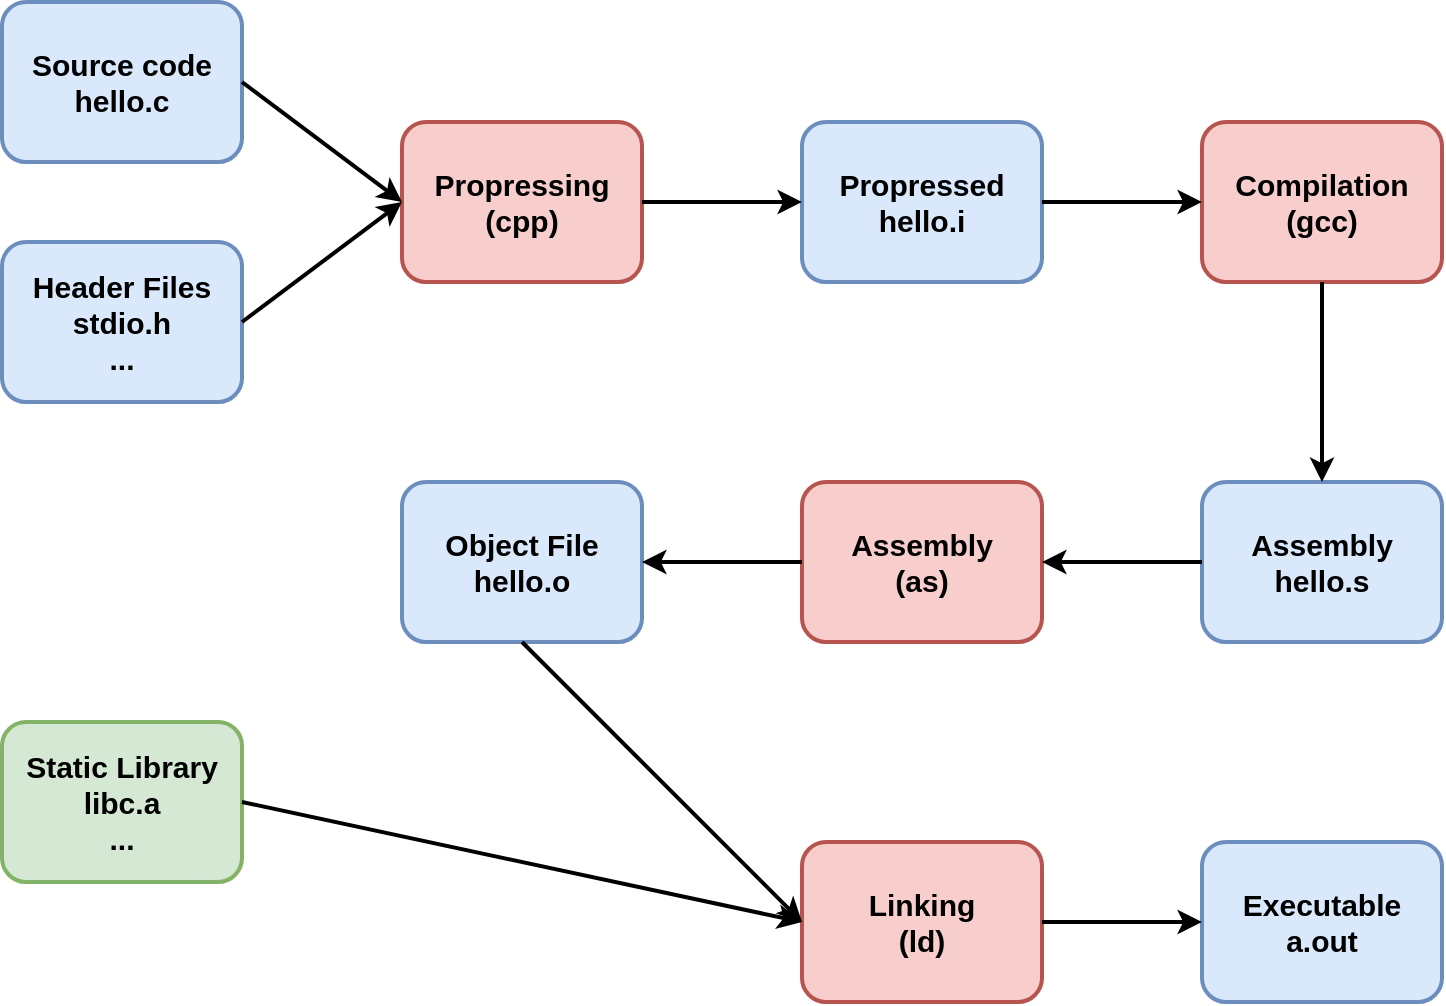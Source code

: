 <mxfile version="20.8.3" type="github">
  <diagram id="uWp80mwzBpb_2XNW5zBk" name="第 1 页">
    <mxGraphModel dx="295" dy="698" grid="1" gridSize="10" guides="1" tooltips="1" connect="1" arrows="1" fold="1" page="1" pageScale="1" pageWidth="827" pageHeight="1169" math="0" shadow="0">
      <root>
        <mxCell id="0" />
        <mxCell id="1" parent="0" />
        <mxCell id="LjfNCw7-rI7ph9ImsVuL-1" value="Source code&lt;br&gt;hello.c" style="rounded=1;whiteSpace=wrap;html=1;strokeWidth=2;fillWeight=4;hachureGap=8;hachureAngle=45;fillColor=#dae8fc;strokeColor=#6c8ebf;fontSize=15;fontStyle=1" vertex="1" parent="1">
          <mxGeometry x="1160" y="120" width="120" height="80" as="geometry" />
        </mxCell>
        <mxCell id="LjfNCw7-rI7ph9ImsVuL-2" value="Propressing&lt;br&gt;(cpp)" style="rounded=1;whiteSpace=wrap;html=1;strokeWidth=2;fillWeight=4;hachureGap=8;hachureAngle=45;fillColor=#f8cecc;strokeColor=#b85450;fontSize=15;fontStyle=1" vertex="1" parent="1">
          <mxGeometry x="1360" y="180" width="120" height="80" as="geometry" />
        </mxCell>
        <mxCell id="LjfNCw7-rI7ph9ImsVuL-3" value="" style="endArrow=classic;html=1;rounded=0;strokeWidth=2;exitX=1;exitY=0.5;exitDx=0;exitDy=0;entryX=0;entryY=0.5;entryDx=0;entryDy=0;" edge="1" parent="1" source="LjfNCw7-rI7ph9ImsVuL-1" target="LjfNCw7-rI7ph9ImsVuL-2">
          <mxGeometry width="50" height="50" relative="1" as="geometry">
            <mxPoint x="1120" y="120" as="sourcePoint" />
            <mxPoint x="1170" y="70" as="targetPoint" />
          </mxGeometry>
        </mxCell>
        <mxCell id="LjfNCw7-rI7ph9ImsVuL-5" value="Header Files&lt;br&gt;stdio.h&lt;br&gt;..." style="rounded=1;whiteSpace=wrap;html=1;strokeWidth=2;fillWeight=4;hachureGap=8;hachureAngle=45;fillColor=#dae8fc;strokeColor=#6c8ebf;fontSize=15;fontStyle=1" vertex="1" parent="1">
          <mxGeometry x="1160" y="240" width="120" height="80" as="geometry" />
        </mxCell>
        <mxCell id="LjfNCw7-rI7ph9ImsVuL-6" value="Object File&lt;br&gt;hello.o" style="rounded=1;whiteSpace=wrap;html=1;strokeWidth=2;fillWeight=4;hachureGap=8;hachureAngle=45;fillColor=#dae8fc;strokeColor=#6c8ebf;fontSize=15;fontStyle=1" vertex="1" parent="1">
          <mxGeometry x="1360" y="360" width="120" height="80" as="geometry" />
        </mxCell>
        <mxCell id="LjfNCw7-rI7ph9ImsVuL-7" value="Compilation&lt;br&gt;(gcc)" style="rounded=1;whiteSpace=wrap;html=1;strokeWidth=2;fillWeight=4;hachureGap=8;hachureAngle=45;fillColor=#f8cecc;strokeColor=#b85450;fontSize=15;fontStyle=1" vertex="1" parent="1">
          <mxGeometry x="1760" y="180" width="120" height="80" as="geometry" />
        </mxCell>
        <mxCell id="LjfNCw7-rI7ph9ImsVuL-8" value="Assembly&lt;br&gt;(as)" style="rounded=1;whiteSpace=wrap;html=1;strokeWidth=2;fillWeight=4;hachureGap=8;hachureAngle=45;fillColor=#f8cecc;strokeColor=#b85450;fontSize=15;fontStyle=1" vertex="1" parent="1">
          <mxGeometry x="1560" y="360" width="120" height="80" as="geometry" />
        </mxCell>
        <mxCell id="LjfNCw7-rI7ph9ImsVuL-9" value="Linking&lt;br&gt;(ld)" style="rounded=1;whiteSpace=wrap;html=1;strokeWidth=2;fillWeight=4;hachureGap=8;hachureAngle=45;fillColor=#f8cecc;strokeColor=#b85450;fontSize=15;fontStyle=1" vertex="1" parent="1">
          <mxGeometry x="1560" y="540" width="120" height="80" as="geometry" />
        </mxCell>
        <mxCell id="LjfNCw7-rI7ph9ImsVuL-10" value="Propressed&lt;br&gt;hello.i" style="rounded=1;whiteSpace=wrap;html=1;strokeWidth=2;fillWeight=4;hachureGap=8;hachureAngle=45;fillColor=#dae8fc;strokeColor=#6c8ebf;fontSize=15;fontStyle=1" vertex="1" parent="1">
          <mxGeometry x="1560" y="180" width="120" height="80" as="geometry" />
        </mxCell>
        <mxCell id="LjfNCw7-rI7ph9ImsVuL-11" value="" style="endArrow=classic;html=1;rounded=0;strokeWidth=2;exitX=1;exitY=0.5;exitDx=0;exitDy=0;entryX=0;entryY=0.5;entryDx=0;entryDy=0;" edge="1" parent="1" source="LjfNCw7-rI7ph9ImsVuL-5" target="LjfNCw7-rI7ph9ImsVuL-2">
          <mxGeometry width="50" height="50" relative="1" as="geometry">
            <mxPoint x="1395" y="410" as="sourcePoint" />
            <mxPoint x="1445" y="360" as="targetPoint" />
          </mxGeometry>
        </mxCell>
        <mxCell id="LjfNCw7-rI7ph9ImsVuL-12" value="" style="endArrow=classic;html=1;rounded=0;strokeWidth=2;exitX=1;exitY=0.5;exitDx=0;exitDy=0;entryX=0;entryY=0.5;entryDx=0;entryDy=0;" edge="1" parent="1" source="LjfNCw7-rI7ph9ImsVuL-2" target="LjfNCw7-rI7ph9ImsVuL-10">
          <mxGeometry width="50" height="50" relative="1" as="geometry">
            <mxPoint x="1890" y="130" as="sourcePoint" />
            <mxPoint x="1940" y="80" as="targetPoint" />
          </mxGeometry>
        </mxCell>
        <mxCell id="LjfNCw7-rI7ph9ImsVuL-13" value="" style="endArrow=classic;html=1;rounded=0;strokeWidth=2;exitX=1;exitY=0.5;exitDx=0;exitDy=0;entryX=0;entryY=0.5;entryDx=0;entryDy=0;" edge="1" parent="1" source="LjfNCw7-rI7ph9ImsVuL-10" target="LjfNCw7-rI7ph9ImsVuL-7">
          <mxGeometry width="50" height="50" relative="1" as="geometry">
            <mxPoint x="1740" y="470" as="sourcePoint" />
            <mxPoint x="1790" y="420" as="targetPoint" />
          </mxGeometry>
        </mxCell>
        <mxCell id="LjfNCw7-rI7ph9ImsVuL-14" value="Assembly&lt;br&gt;hello.s" style="rounded=1;whiteSpace=wrap;html=1;strokeWidth=2;fillWeight=4;hachureGap=8;hachureAngle=45;fillColor=#dae8fc;strokeColor=#6c8ebf;fontSize=15;fontStyle=1" vertex="1" parent="1">
          <mxGeometry x="1760" y="360" width="120" height="80" as="geometry" />
        </mxCell>
        <mxCell id="LjfNCw7-rI7ph9ImsVuL-15" value="" style="endArrow=classic;html=1;rounded=0;strokeWidth=2;exitX=0;exitY=0.5;exitDx=0;exitDy=0;entryX=1;entryY=0.5;entryDx=0;entryDy=0;" edge="1" parent="1" source="LjfNCw7-rI7ph9ImsVuL-14" target="LjfNCw7-rI7ph9ImsVuL-8">
          <mxGeometry width="50" height="50" relative="1" as="geometry">
            <mxPoint x="1410" y="500" as="sourcePoint" />
            <mxPoint x="1460" y="450" as="targetPoint" />
          </mxGeometry>
        </mxCell>
        <mxCell id="LjfNCw7-rI7ph9ImsVuL-16" value="" style="endArrow=classic;html=1;rounded=0;strokeWidth=2;exitX=0;exitY=0.5;exitDx=0;exitDy=0;entryX=1;entryY=0.5;entryDx=0;entryDy=0;" edge="1" parent="1" source="LjfNCw7-rI7ph9ImsVuL-8" target="LjfNCw7-rI7ph9ImsVuL-6">
          <mxGeometry width="50" height="50" relative="1" as="geometry">
            <mxPoint x="1480" y="510" as="sourcePoint" />
            <mxPoint x="1530" y="460" as="targetPoint" />
          </mxGeometry>
        </mxCell>
        <mxCell id="LjfNCw7-rI7ph9ImsVuL-17" value="Static Library&lt;br&gt;libc.a&lt;br&gt;..." style="rounded=1;whiteSpace=wrap;html=1;strokeWidth=2;fillWeight=4;hachureGap=8;hachureAngle=45;fillColor=#d5e8d4;strokeColor=#82b366;fontSize=15;fontStyle=1" vertex="1" parent="1">
          <mxGeometry x="1160" y="480" width="120" height="80" as="geometry" />
        </mxCell>
        <mxCell id="LjfNCw7-rI7ph9ImsVuL-18" value="Executable&lt;br&gt;a.out" style="rounded=1;whiteSpace=wrap;html=1;strokeWidth=2;fillWeight=4;hachureGap=8;hachureAngle=45;fillColor=#dae8fc;strokeColor=#6c8ebf;fontSize=15;fontStyle=1" vertex="1" parent="1">
          <mxGeometry x="1760" y="540" width="120" height="80" as="geometry" />
        </mxCell>
        <mxCell id="LjfNCw7-rI7ph9ImsVuL-19" value="" style="endArrow=classic;html=1;rounded=0;strokeWidth=2;exitX=1;exitY=0.5;exitDx=0;exitDy=0;entryX=0;entryY=0.5;entryDx=0;entryDy=0;" edge="1" parent="1" source="LjfNCw7-rI7ph9ImsVuL-9" target="LjfNCw7-rI7ph9ImsVuL-18">
          <mxGeometry width="50" height="50" relative="1" as="geometry">
            <mxPoint x="1650" y="510" as="sourcePoint" />
            <mxPoint x="1700" y="460" as="targetPoint" />
          </mxGeometry>
        </mxCell>
        <mxCell id="LjfNCw7-rI7ph9ImsVuL-20" value="" style="endArrow=classic;html=1;rounded=0;strokeWidth=2;exitX=0.5;exitY=1;exitDx=0;exitDy=0;entryX=0;entryY=0.5;entryDx=0;entryDy=0;" edge="1" parent="1" source="LjfNCw7-rI7ph9ImsVuL-6" target="LjfNCw7-rI7ph9ImsVuL-9">
          <mxGeometry width="50" height="50" relative="1" as="geometry">
            <mxPoint x="1500" y="830" as="sourcePoint" />
            <mxPoint x="1550" y="780" as="targetPoint" />
          </mxGeometry>
        </mxCell>
        <mxCell id="LjfNCw7-rI7ph9ImsVuL-21" value="" style="endArrow=classic;html=1;rounded=0;strokeWidth=2;exitX=1;exitY=0.5;exitDx=0;exitDy=0;entryX=0;entryY=0.5;entryDx=0;entryDy=0;" edge="1" parent="1" source="LjfNCw7-rI7ph9ImsVuL-17" target="LjfNCw7-rI7ph9ImsVuL-9">
          <mxGeometry width="50" height="50" relative="1" as="geometry">
            <mxPoint x="1420" y="710" as="sourcePoint" />
            <mxPoint x="1470" y="660" as="targetPoint" />
          </mxGeometry>
        </mxCell>
        <mxCell id="LjfNCw7-rI7ph9ImsVuL-22" value="" style="endArrow=classic;html=1;rounded=0;strokeWidth=2;exitX=0.5;exitY=1;exitDx=0;exitDy=0;entryX=0.5;entryY=0;entryDx=0;entryDy=0;" edge="1" parent="1" source="LjfNCw7-rI7ph9ImsVuL-7" target="LjfNCw7-rI7ph9ImsVuL-14">
          <mxGeometry width="50" height="50" relative="1" as="geometry">
            <mxPoint x="1960" y="290" as="sourcePoint" />
            <mxPoint x="2010" y="240" as="targetPoint" />
          </mxGeometry>
        </mxCell>
      </root>
    </mxGraphModel>
  </diagram>
</mxfile>
